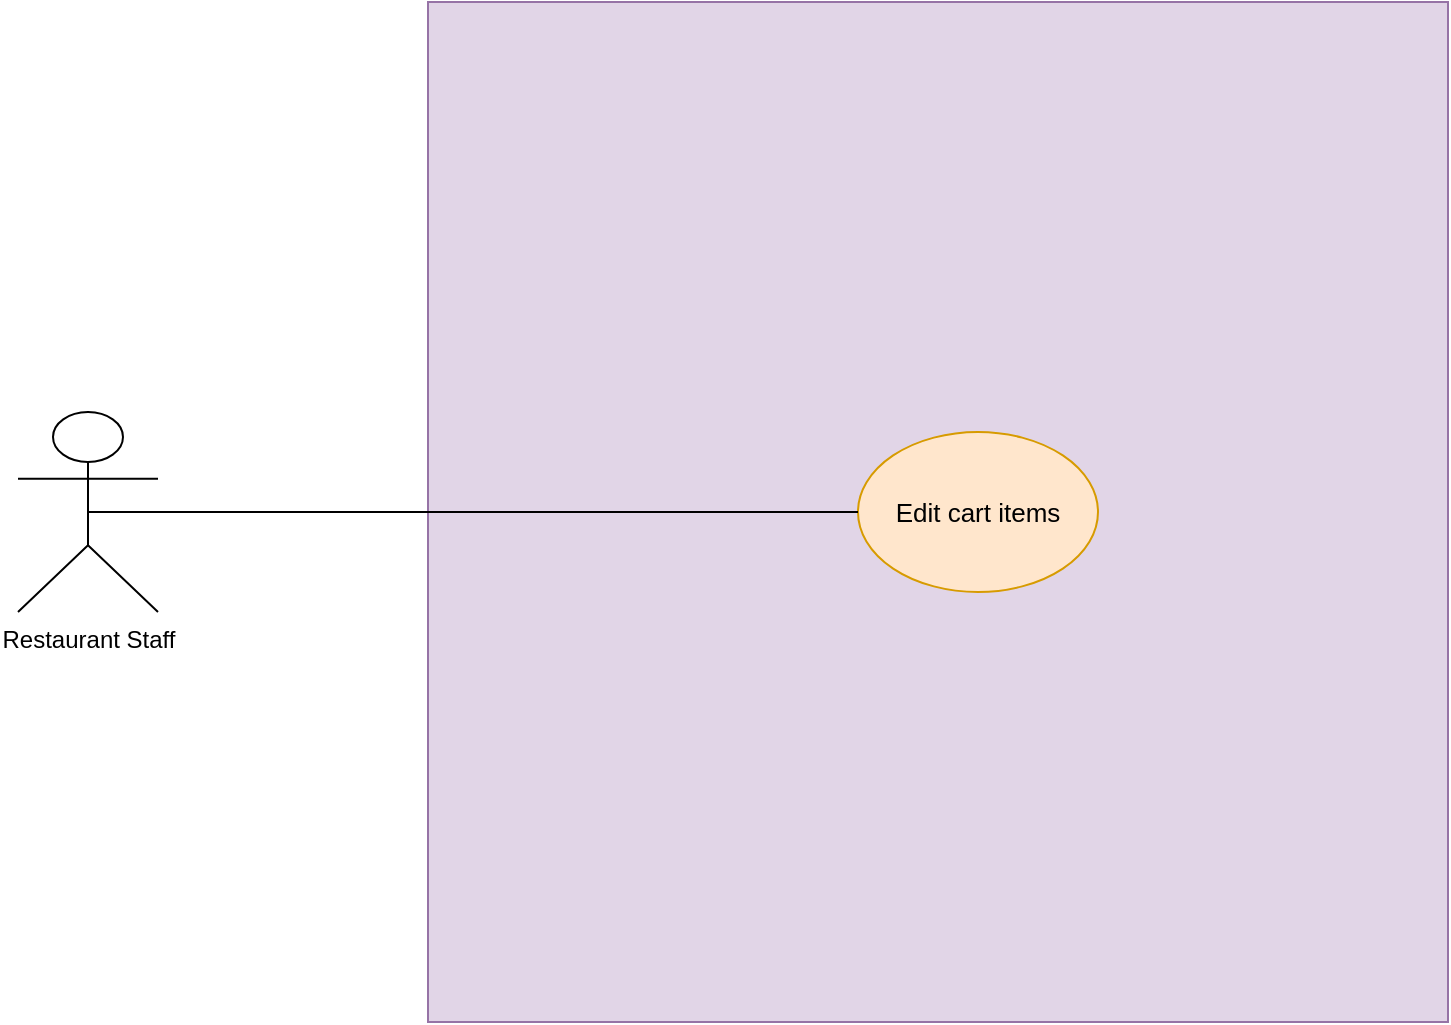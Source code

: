 <mxfile version="18.0.6" type="device"><diagram id="kg1rYYwzPfy4I76olRBd" name="User Acc Use Case "><mxGraphModel dx="516" dy="641" grid="1" gridSize="10" guides="1" tooltips="1" connect="1" arrows="1" fold="1" page="1" pageScale="1" pageWidth="850" pageHeight="1100" math="0" shadow="0"><root><mxCell id="0"/><mxCell id="1" parent="0"/><mxCell id="65m7NHMEhVuAxZGKMXY2-1" value="Restaurant Staff" style="shape=umlActor;verticalLabelPosition=bottom;verticalAlign=top;html=1;outlineConnect=0;align=center;" parent="1" vertex="1"><mxGeometry x="90" y="250" width="70" height="100" as="geometry"/></mxCell><mxCell id="65m7NHMEhVuAxZGKMXY2-2" value="" style="whiteSpace=wrap;html=1;aspect=fixed;fillColor=#e1d5e7;strokeColor=#9673a6;" parent="1" vertex="1"><mxGeometry x="295" y="45" width="510" height="510" as="geometry"/></mxCell><mxCell id="65m7NHMEhVuAxZGKMXY2-3" value="&lt;font style=&quot;font-size: 13px;&quot;&gt;Edit cart items&lt;/font&gt;" style="ellipse;whiteSpace=wrap;html=1;fillColor=#ffe6cc;strokeColor=#d79b00;" parent="1" vertex="1"><mxGeometry x="510" y="260" width="120" height="80" as="geometry"/></mxCell><mxCell id="65m7NHMEhVuAxZGKMXY2-4" value="" style="endArrow=none;html=1;rounded=0;fontSize=15;exitX=0.5;exitY=0.5;exitDx=0;exitDy=0;exitPerimeter=0;entryX=0;entryY=0.5;entryDx=0;entryDy=0;" parent="1" source="65m7NHMEhVuAxZGKMXY2-1" target="65m7NHMEhVuAxZGKMXY2-3" edge="1"><mxGeometry width="50" height="50" relative="1" as="geometry"><mxPoint x="160" y="320" as="sourcePoint"/><mxPoint x="210" y="270" as="targetPoint"/></mxGeometry></mxCell></root></mxGraphModel></diagram></mxfile>
